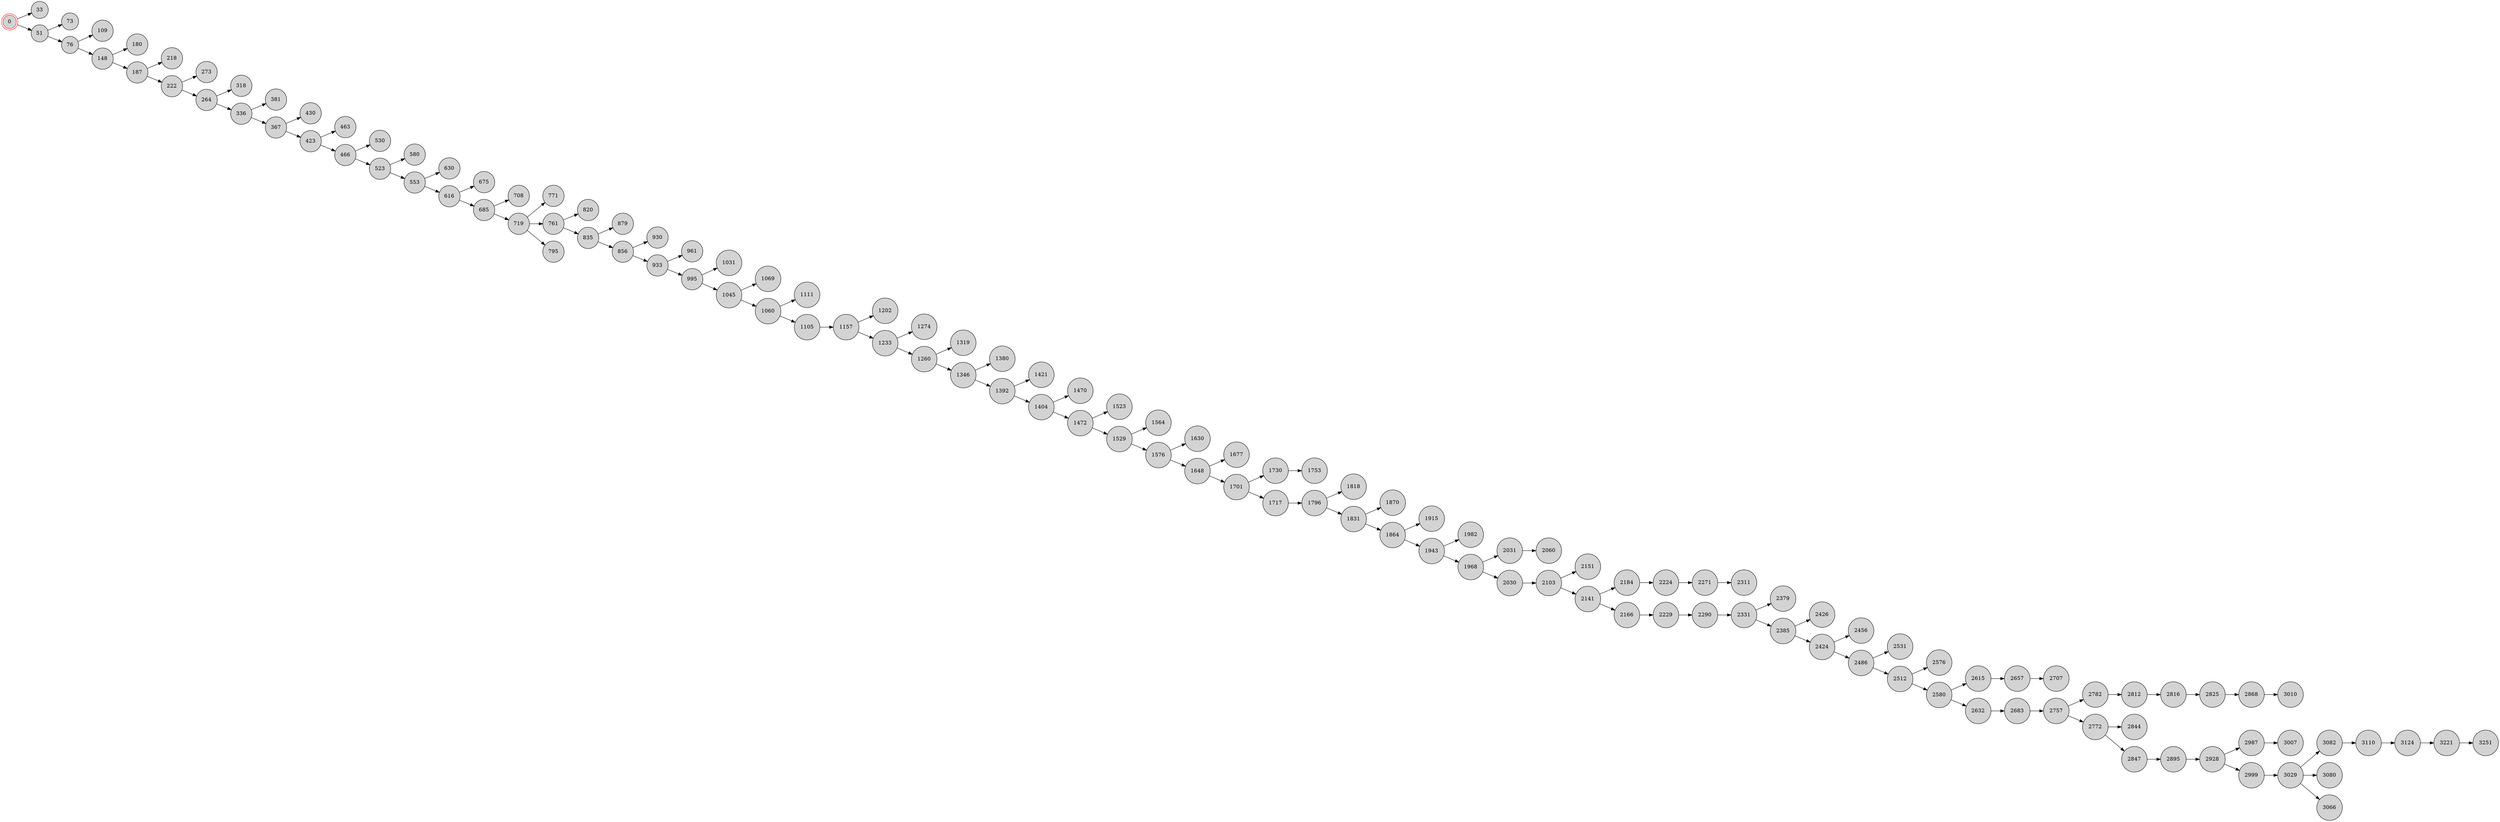 digraph BlockchainTree {
    rankdir=LR;
    node [shape=circle, style=filled, fillcolor=lightgray];

    0 [shape=doublecircle, color=red];
    0 -> 33;
    0 -> 51;
    51 -> 73;
    51 -> 76;
    76 -> 109;
    76 -> 148;
    148 -> 180;
    148 -> 187;
    187 -> 218;
    187 -> 222;
    222 -> 273;
    222 -> 264;
    264 -> 318;
    264 -> 336;
    336 -> 381;
    336 -> 367;
    367 -> 430;
    367 -> 423;
    423 -> 463;
    423 -> 466;
    466 -> 530;
    466 -> 523;
    523 -> 580;
    523 -> 553;
    553 -> 630;
    553 -> 616;
    616 -> 675;
    616 -> 685;
    685 -> 708;
    685 -> 719;
    719 -> 771;
    719 -> 761;
    761 -> 820;
    719 -> 795;
    761 -> 835;
    835 -> 879;
    835 -> 856;
    856 -> 930;
    856 -> 933;
    933 -> 961;
    933 -> 995;
    995 -> 1031;
    995 -> 1045;
    1045 -> 1069;
    1045 -> 1060;
    1060 -> 1111;
    1060 -> 1105;
    1105 -> 1157;
    1157 -> 1202;
    1157 -> 1233;
    1233 -> 1274;
    1233 -> 1260;
    1260 -> 1319;
    1260 -> 1346;
    1346 -> 1380;
    1346 -> 1392;
    1392 -> 1421;
    1392 -> 1404;
    1404 -> 1470;
    1404 -> 1472;
    1472 -> 1523;
    1472 -> 1529;
    1529 -> 1564;
    1529 -> 1576;
    1576 -> 1630;
    1576 -> 1648;
    1648 -> 1677;
    1648 -> 1701;
    1701 -> 1730;
    1730 -> 1753;
    1701 -> 1717;
    1717 -> 1796;
    1796 -> 1818;
    1796 -> 1831;
    1831 -> 1870;
    1831 -> 1864;
    1864 -> 1915;
    1864 -> 1943;
    1943 -> 1982;
    1943 -> 1968;
    1968 -> 2031;
    2031 -> 2060;
    1968 -> 2030;
    2030 -> 2103;
    2103 -> 2151;
    2103 -> 2141;
    2141 -> 2184;
    2184 -> 2224;
    2141 -> 2166;
    2224 -> 2271;
    2166 -> 2229;
    2271 -> 2311;
    2229 -> 2290;
    2290 -> 2331;
    2331 -> 2379;
    2331 -> 2385;
    2385 -> 2426;
    2385 -> 2424;
    2424 -> 2456;
    2424 -> 2486;
    2486 -> 2531;
    2486 -> 2512;
    2512 -> 2576;
    2512 -> 2580;
    2580 -> 2615;
    2615 -> 2657;
    2580 -> 2632;
    2657 -> 2707;
    2632 -> 2683;
    2683 -> 2757;
    2757 -> 2782;
    2782 -> 2812;
    2812 -> 2816;
    2816 -> 2825;
    2757 -> 2772;
    2772 -> 2844;
    2825 -> 2868;
    2772 -> 2847;
    2847 -> 2895;
    2895 -> 2928;
    2928 -> 2987;
    2868 -> 3010;
    2928 -> 2999;
    2987 -> 3007;
    2999 -> 3029;
    3029 -> 3082;
    3029 -> 3080;
    3082 -> 3110;
    3110 -> 3124;
    3029 -> 3066;
    3124 -> 3221;
    3221 -> 3251;
}
